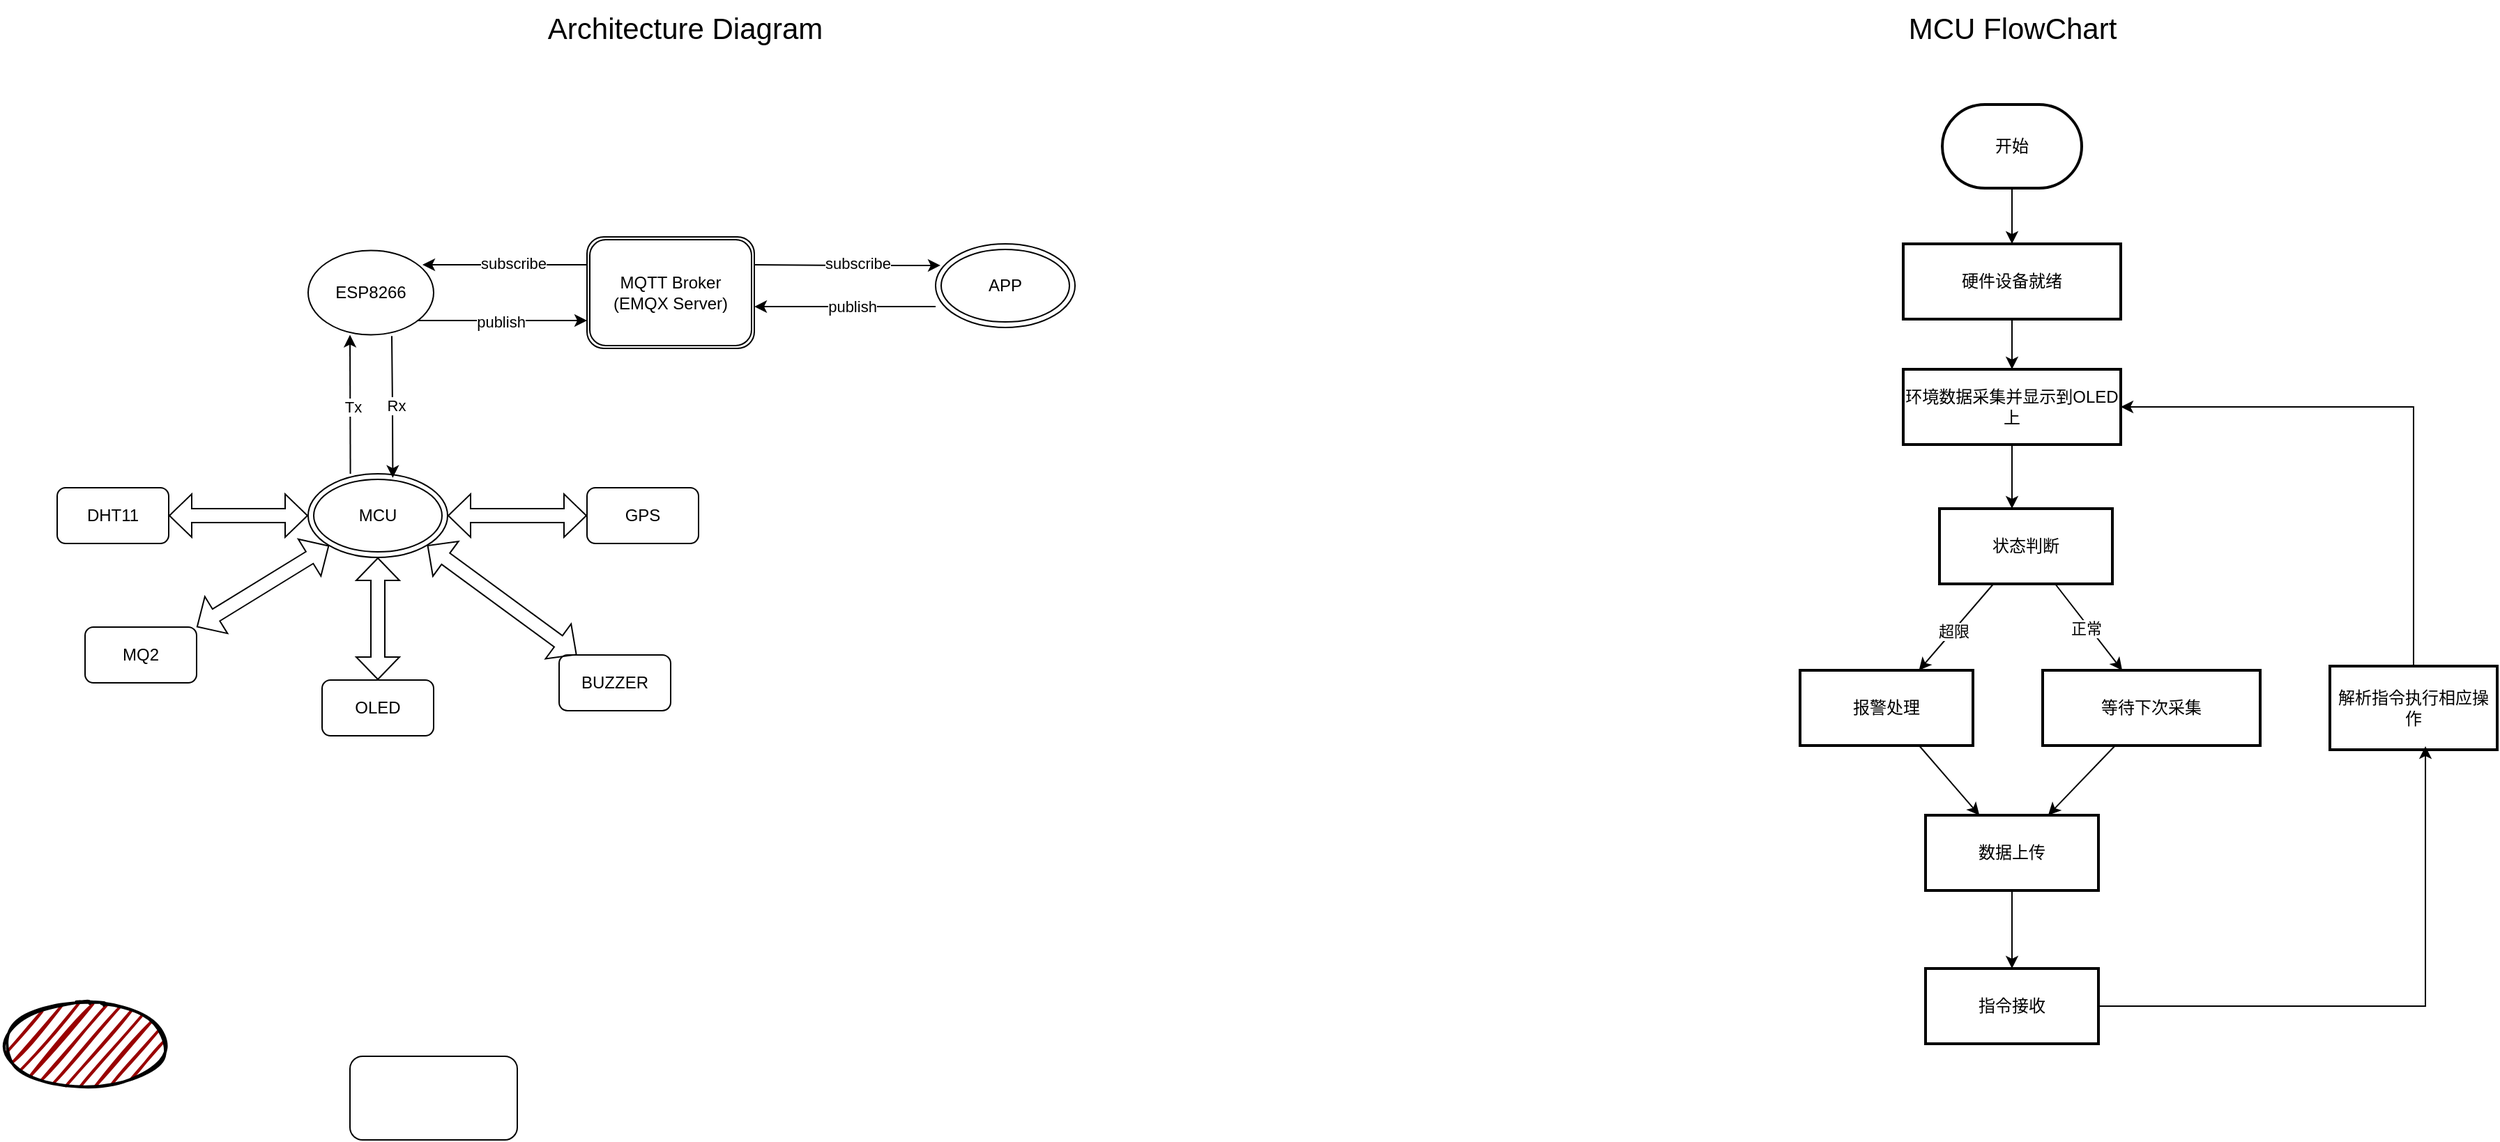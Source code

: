 <mxfile version="26.1.1">
  <diagram name="第 1 页" id="XSm_oSP1CjQKR2EKUibn">
    <mxGraphModel dx="1208" dy="810" grid="0" gridSize="10" guides="1" tooltips="1" connect="1" arrows="1" fold="1" page="1" pageScale="1" pageWidth="3300" pageHeight="4681" math="0" shadow="0">
      <root>
        <mxCell id="0" />
        <mxCell id="1" parent="0" />
        <mxCell id="Tru2G3mQ1BGQL0BF6qfR-82" style="edgeStyle=orthogonalEdgeStyle;rounded=0;orthogonalLoop=1;jettySize=auto;html=1;" parent="1" source="Tru2G3mQ1BGQL0BF6qfR-46" target="Tru2G3mQ1BGQL0BF6qfR-49" edge="1">
          <mxGeometry relative="1" as="geometry" />
        </mxCell>
        <mxCell id="Tru2G3mQ1BGQL0BF6qfR-46" value="硬件设备就绪" style="whiteSpace=wrap;strokeWidth=2;" parent="1" vertex="1">
          <mxGeometry x="1494" y="265" width="156" height="54" as="geometry" />
        </mxCell>
        <mxCell id="Tru2G3mQ1BGQL0BF6qfR-85" value="" style="edgeStyle=orthogonalEdgeStyle;rounded=0;orthogonalLoop=1;jettySize=auto;html=1;" parent="1" source="Tru2G3mQ1BGQL0BF6qfR-49" target="Tru2G3mQ1BGQL0BF6qfR-51" edge="1">
          <mxGeometry relative="1" as="geometry">
            <Array as="points">
              <mxPoint x="1572" y="445" />
              <mxPoint x="1572" y="445" />
            </Array>
          </mxGeometry>
        </mxCell>
        <mxCell id="Tru2G3mQ1BGQL0BF6qfR-49" value="环境数据采集并显示到OLED上" style="whiteSpace=wrap;strokeWidth=2;" parent="1" vertex="1">
          <mxGeometry x="1494" y="355" width="156" height="54" as="geometry" />
        </mxCell>
        <mxCell id="Tru2G3mQ1BGQL0BF6qfR-51" value="状态判断" style="whiteSpace=wrap;strokeWidth=2;" parent="1" vertex="1">
          <mxGeometry x="1520" y="455" width="124" height="54" as="geometry" />
        </mxCell>
        <mxCell id="Tru2G3mQ1BGQL0BF6qfR-52" value="报警处理" style="whiteSpace=wrap;strokeWidth=2;" parent="1" vertex="1">
          <mxGeometry x="1420" y="571" width="124" height="54" as="geometry" />
        </mxCell>
        <mxCell id="Tru2G3mQ1BGQL0BF6qfR-53" value="等待下次采集" style="whiteSpace=wrap;strokeWidth=2;" parent="1" vertex="1">
          <mxGeometry x="1594" y="571" width="156" height="54" as="geometry" />
        </mxCell>
        <mxCell id="Tru2G3mQ1BGQL0BF6qfR-54" value="数据上传" style="whiteSpace=wrap;strokeWidth=2;" parent="1" vertex="1">
          <mxGeometry x="1510" y="675" width="124" height="54" as="geometry" />
        </mxCell>
        <mxCell id="Tru2G3mQ1BGQL0BF6qfR-55" value="指令接收" style="whiteSpace=wrap;strokeWidth=2;" parent="1" vertex="1">
          <mxGeometry x="1510" y="785" width="124" height="54" as="geometry" />
        </mxCell>
        <mxCell id="Tru2G3mQ1BGQL0BF6qfR-68" value="" style="endArrow=classic;html=1;rounded=0;" parent="1" source="Tru2G3mQ1BGQL0BF6qfR-54" target="Tru2G3mQ1BGQL0BF6qfR-55" edge="1">
          <mxGeometry width="50" height="50" relative="1" as="geometry">
            <mxPoint x="1662" y="745" as="sourcePoint" />
            <mxPoint x="1712" y="695" as="targetPoint" />
          </mxGeometry>
        </mxCell>
        <mxCell id="Tru2G3mQ1BGQL0BF6qfR-69" value="" style="endArrow=classic;html=1;rounded=0;" parent="1" source="Tru2G3mQ1BGQL0BF6qfR-53" target="Tru2G3mQ1BGQL0BF6qfR-54" edge="1">
          <mxGeometry width="50" height="50" relative="1" as="geometry">
            <mxPoint x="1670" y="685" as="sourcePoint" />
            <mxPoint x="1720" y="635" as="targetPoint" />
          </mxGeometry>
        </mxCell>
        <mxCell id="Tru2G3mQ1BGQL0BF6qfR-70" value="" style="endArrow=classic;html=1;rounded=0;" parent="1" source="Tru2G3mQ1BGQL0BF6qfR-52" target="Tru2G3mQ1BGQL0BF6qfR-54" edge="1">
          <mxGeometry width="50" height="50" relative="1" as="geometry">
            <mxPoint x="1670" y="685" as="sourcePoint" />
            <mxPoint x="1720" y="635" as="targetPoint" />
          </mxGeometry>
        </mxCell>
        <mxCell id="Tru2G3mQ1BGQL0BF6qfR-71" value="" style="endArrow=classic;html=1;rounded=0;" parent="1" source="Tru2G3mQ1BGQL0BF6qfR-51" target="Tru2G3mQ1BGQL0BF6qfR-52" edge="1">
          <mxGeometry width="50" height="50" relative="1" as="geometry">
            <mxPoint x="1550" y="555" as="sourcePoint" />
            <mxPoint x="1510" y="565" as="targetPoint" />
          </mxGeometry>
        </mxCell>
        <mxCell id="Tru2G3mQ1BGQL0BF6qfR-72" value="超限" style="edgeLabel;html=1;align=center;verticalAlign=middle;resizable=0;points=[];" parent="Tru2G3mQ1BGQL0BF6qfR-71" vertex="1" connectable="0">
          <mxGeometry x="0.078" relative="1" as="geometry">
            <mxPoint as="offset" />
          </mxGeometry>
        </mxCell>
        <mxCell id="Tru2G3mQ1BGQL0BF6qfR-73" value="" style="endArrow=classic;html=1;rounded=0;" parent="1" source="Tru2G3mQ1BGQL0BF6qfR-51" target="Tru2G3mQ1BGQL0BF6qfR-53" edge="1">
          <mxGeometry width="50" height="50" relative="1" as="geometry">
            <mxPoint x="1550" y="555" as="sourcePoint" />
            <mxPoint x="1600" y="505" as="targetPoint" />
          </mxGeometry>
        </mxCell>
        <mxCell id="Tru2G3mQ1BGQL0BF6qfR-74" value="正常" style="edgeLabel;html=1;align=center;verticalAlign=middle;resizable=0;points=[];" parent="Tru2G3mQ1BGQL0BF6qfR-73" vertex="1" connectable="0">
          <mxGeometry x="-0.086" relative="1" as="geometry">
            <mxPoint y="3" as="offset" />
          </mxGeometry>
        </mxCell>
        <mxCell id="Tru2G3mQ1BGQL0BF6qfR-78" style="edgeStyle=orthogonalEdgeStyle;rounded=0;orthogonalLoop=1;jettySize=auto;html=1;exitX=0.5;exitY=1;exitDx=0;exitDy=0;exitPerimeter=0;" parent="1" source="Tru2G3mQ1BGQL0BF6qfR-77" target="Tru2G3mQ1BGQL0BF6qfR-46" edge="1">
          <mxGeometry relative="1" as="geometry" />
        </mxCell>
        <mxCell id="Tru2G3mQ1BGQL0BF6qfR-77" value="开始" style="strokeWidth=2;html=1;shape=mxgraph.flowchart.terminator;whiteSpace=wrap;" parent="1" vertex="1">
          <mxGeometry x="1522" y="165" width="100" height="60" as="geometry" />
        </mxCell>
        <mxCell id="Tru2G3mQ1BGQL0BF6qfR-83" style="edgeStyle=orthogonalEdgeStyle;rounded=0;orthogonalLoop=1;jettySize=auto;html=1;exitX=0.5;exitY=0;exitDx=0;exitDy=0;entryX=1;entryY=0.5;entryDx=0;entryDy=0;" parent="1" source="Tru2G3mQ1BGQL0BF6qfR-80" target="Tru2G3mQ1BGQL0BF6qfR-49" edge="1">
          <mxGeometry relative="1" as="geometry" />
        </mxCell>
        <mxCell id="Tru2G3mQ1BGQL0BF6qfR-80" value="解析指令执行相应操作" style="rounded=0;whiteSpace=wrap;html=1;strokeWidth=2;" parent="1" vertex="1">
          <mxGeometry x="1800" y="568" width="120" height="60" as="geometry" />
        </mxCell>
        <mxCell id="Tru2G3mQ1BGQL0BF6qfR-84" style="edgeStyle=orthogonalEdgeStyle;rounded=0;orthogonalLoop=1;jettySize=auto;html=1;exitX=1;exitY=0.5;exitDx=0;exitDy=0;entryX=0.571;entryY=0.959;entryDx=0;entryDy=0;entryPerimeter=0;" parent="1" source="Tru2G3mQ1BGQL0BF6qfR-55" target="Tru2G3mQ1BGQL0BF6qfR-80" edge="1">
          <mxGeometry relative="1" as="geometry" />
        </mxCell>
        <mxCell id="Tru2G3mQ1BGQL0BF6qfR-86" value="&lt;font style=&quot;font-size: 21px;&quot;&gt;MCU FlowChart&lt;/font&gt;" style="text;html=1;align=center;verticalAlign=middle;resizable=0;points=[];autosize=1;strokeColor=none;fillColor=none;strokeWidth=5;" parent="1" vertex="1">
          <mxGeometry x="1487" y="90" width="170" height="40" as="geometry" />
        </mxCell>
        <mxCell id="kN1zlFRy2AFNIoLn2qj6-1" value="&lt;font style=&quot;font-size: 21px;&quot;&gt;Architecture Diagram&lt;/font&gt;" style="text;html=1;align=center;verticalAlign=middle;resizable=0;points=[];autosize=1;strokeColor=none;fillColor=none;strokeWidth=5;" parent="1" vertex="1">
          <mxGeometry x="510" y="90" width="220" height="40" as="geometry" />
        </mxCell>
        <mxCell id="kN1zlFRy2AFNIoLn2qj6-3" value="" style="rounded=1;whiteSpace=wrap;html=1;" parent="1" vertex="1">
          <mxGeometry x="380" y="848" width="120" height="60" as="geometry" />
        </mxCell>
        <mxCell id="kN1zlFRy2AFNIoLn2qj6-15" style="edgeStyle=orthogonalEdgeStyle;rounded=0;orthogonalLoop=1;jettySize=auto;html=1;" parent="1" edge="1">
          <mxGeometry relative="1" as="geometry">
            <mxPoint x="552" y="280.004" as="sourcePoint" />
            <mxPoint x="432" y="280" as="targetPoint" />
            <Array as="points">
              <mxPoint x="522" y="280" />
              <mxPoint x="522" y="280" />
            </Array>
          </mxGeometry>
        </mxCell>
        <mxCell id="kN1zlFRy2AFNIoLn2qj6-21" value="&lt;h2 style=&quot;border: 0px; border-collapse: collapse; border-spacing: 0px; list-style: none; margin: 0px; padding: 0px; font-variant-numeric: normal; font-variant-east-asian: normal; font-variant-alternates: normal; font-size-adjust: none; font-kerning: auto; font-optical-sizing: auto; font-feature-settings: normal; font-variation-settings: normal; font-variant-position: normal; font-variant-emoji: normal; font-weight: 400; font-stretch: normal; line-height: 48px; font-family: Arial, Helvetica, sans-serif; overflow-wrap: break-word; color: rgb(17, 17, 17); text-align: left; text-wrap-mode: wrap;&quot; class=&quot;b_focusTextMedium&quot;&gt;&lt;br&gt;&lt;/h2&gt;" style="edgeLabel;html=1;align=center;verticalAlign=middle;resizable=0;points=[];" parent="kN1zlFRy2AFNIoLn2qj6-15" vertex="1" connectable="0">
          <mxGeometry x="-0.027" y="-3" relative="1" as="geometry">
            <mxPoint as="offset" />
          </mxGeometry>
        </mxCell>
        <mxCell id="kN1zlFRy2AFNIoLn2qj6-22" value="subscribe" style="edgeLabel;html=1;align=center;verticalAlign=middle;resizable=0;points=[];" parent="kN1zlFRy2AFNIoLn2qj6-15" vertex="1" connectable="0">
          <mxGeometry x="-0.08" y="-1" relative="1" as="geometry">
            <mxPoint as="offset" />
          </mxGeometry>
        </mxCell>
        <mxCell id="kN1zlFRy2AFNIoLn2qj6-6" value="MQTT Broker&lt;div&gt;&amp;nbsp;(EMQX Server)&amp;nbsp;&lt;/div&gt;" style="shape=ext;double=1;rounded=1;whiteSpace=wrap;html=1;" parent="1" vertex="1">
          <mxGeometry x="550" y="260" width="120" height="80" as="geometry" />
        </mxCell>
        <mxCell id="kN1zlFRy2AFNIoLn2qj6-7" value="MCU" style="ellipse;shape=doubleEllipse;whiteSpace=wrap;html=1;" parent="1" vertex="1">
          <mxGeometry x="350" y="430" width="100" height="60" as="geometry" />
        </mxCell>
        <mxCell id="kN1zlFRy2AFNIoLn2qj6-8" value="" style="ellipse;whiteSpace=wrap;html=1;strokeWidth=2;fillWeight=2;hachureGap=8;fillColor=#990000;fillStyle=dots;sketch=1;" parent="1" vertex="1">
          <mxGeometry x="130" y="810" width="120" height="60" as="geometry" />
        </mxCell>
        <mxCell id="kN1zlFRy2AFNIoLn2qj6-9" value="APP" style="ellipse;shape=doubleEllipse;whiteSpace=wrap;html=1;" parent="1" vertex="1">
          <mxGeometry x="800" y="265" width="100" height="60" as="geometry" />
        </mxCell>
        <mxCell id="kN1zlFRy2AFNIoLn2qj6-13" style="edgeStyle=orthogonalEdgeStyle;rounded=0;orthogonalLoop=1;jettySize=auto;html=1;" parent="1" source="kN1zlFRy2AFNIoLn2qj6-10" target="kN1zlFRy2AFNIoLn2qj6-6" edge="1">
          <mxGeometry relative="1" as="geometry">
            <Array as="points">
              <mxPoint x="490" y="320" />
              <mxPoint x="490" y="320" />
            </Array>
          </mxGeometry>
        </mxCell>
        <mxCell id="kN1zlFRy2AFNIoLn2qj6-23" value="publish" style="edgeLabel;html=1;align=center;verticalAlign=middle;resizable=0;points=[];" parent="kN1zlFRy2AFNIoLn2qj6-13" vertex="1" connectable="0">
          <mxGeometry x="-0.025" y="-1" relative="1" as="geometry">
            <mxPoint as="offset" />
          </mxGeometry>
        </mxCell>
        <mxCell id="kN1zlFRy2AFNIoLn2qj6-10" value="ESP8266" style="ellipse;whiteSpace=wrap;html=1;" parent="1" vertex="1">
          <mxGeometry x="350" y="269.75" width="90" height="60.5" as="geometry" />
        </mxCell>
        <mxCell id="kN1zlFRy2AFNIoLn2qj6-18" value="" style="endArrow=classic;html=1;rounded=0;exitX=0.4;exitY=0;exitDx=0;exitDy=0;exitPerimeter=0;entryX=0.33;entryY=1.001;entryDx=0;entryDy=0;entryPerimeter=0;" parent="1" edge="1">
          <mxGeometry width="50" height="50" relative="1" as="geometry">
            <mxPoint x="380.3" y="429.94" as="sourcePoint" />
            <mxPoint x="380.0" y="330.251" as="targetPoint" />
          </mxGeometry>
        </mxCell>
        <mxCell id="kN1zlFRy2AFNIoLn2qj6-20" value="Tx" style="edgeLabel;html=1;align=center;verticalAlign=middle;resizable=0;points=[];" parent="kN1zlFRy2AFNIoLn2qj6-18" vertex="1" connectable="0">
          <mxGeometry x="-0.029" y="-2" relative="1" as="geometry">
            <mxPoint as="offset" />
          </mxGeometry>
        </mxCell>
        <mxCell id="kN1zlFRy2AFNIoLn2qj6-28" style="edgeStyle=orthogonalEdgeStyle;rounded=0;orthogonalLoop=1;jettySize=auto;html=1;entryX=0.035;entryY=0.592;entryDx=0;entryDy=0;entryPerimeter=0;" parent="1" edge="1">
          <mxGeometry relative="1" as="geometry">
            <mxPoint x="670" y="279.999" as="sourcePoint" />
            <mxPoint x="803.5" y="280.49" as="targetPoint" />
          </mxGeometry>
        </mxCell>
        <mxCell id="kN1zlFRy2AFNIoLn2qj6-29" value="subscribe" style="edgeLabel;html=1;align=center;verticalAlign=middle;resizable=0;points=[];" parent="kN1zlFRy2AFNIoLn2qj6-28" vertex="1" connectable="0">
          <mxGeometry x="0.104" y="2" relative="1" as="geometry">
            <mxPoint as="offset" />
          </mxGeometry>
        </mxCell>
        <mxCell id="kN1zlFRy2AFNIoLn2qj6-30" style="edgeStyle=orthogonalEdgeStyle;rounded=0;orthogonalLoop=1;jettySize=auto;html=1;entryX=1;entryY=0.438;entryDx=0;entryDy=0;entryPerimeter=0;" parent="1" edge="1">
          <mxGeometry relative="1" as="geometry">
            <mxPoint x="800" y="310" as="sourcePoint" />
            <mxPoint x="670" y="310.04" as="targetPoint" />
            <Array as="points">
              <mxPoint x="770" y="310" />
              <mxPoint x="770" y="310" />
            </Array>
          </mxGeometry>
        </mxCell>
        <mxCell id="kN1zlFRy2AFNIoLn2qj6-31" value="publish" style="edgeLabel;html=1;align=center;verticalAlign=middle;resizable=0;points=[];" parent="kN1zlFRy2AFNIoLn2qj6-30" vertex="1" connectable="0">
          <mxGeometry x="-0.218" y="-1" relative="1" as="geometry">
            <mxPoint x="-9" y="1" as="offset" />
          </mxGeometry>
        </mxCell>
        <mxCell id="kN1zlFRy2AFNIoLn2qj6-33" style="edgeStyle=orthogonalEdgeStyle;rounded=0;orthogonalLoop=1;jettySize=auto;html=1;entryX=0.457;entryY=0.034;entryDx=0;entryDy=0;entryPerimeter=0;" parent="1" edge="1">
          <mxGeometry relative="1" as="geometry">
            <mxPoint x="410" y="331.1" as="sourcePoint" />
            <mxPoint x="410.7" y="432.89" as="targetPoint" />
          </mxGeometry>
        </mxCell>
        <mxCell id="kN1zlFRy2AFNIoLn2qj6-34" value="Rx" style="edgeLabel;html=1;align=center;verticalAlign=middle;resizable=0;points=[];" parent="kN1zlFRy2AFNIoLn2qj6-33" vertex="1" connectable="0">
          <mxGeometry x="-0.026" y="2" relative="1" as="geometry">
            <mxPoint as="offset" />
          </mxGeometry>
        </mxCell>
        <mxCell id="kN1zlFRy2AFNIoLn2qj6-43" value="MQ2" style="rounded=1;whiteSpace=wrap;html=1;" parent="1" vertex="1">
          <mxGeometry x="190" y="540" width="80" height="40" as="geometry" />
        </mxCell>
        <mxCell id="kN1zlFRy2AFNIoLn2qj6-44" value="DHT11" style="rounded=1;whiteSpace=wrap;html=1;" parent="1" vertex="1">
          <mxGeometry x="170" y="440" width="80" height="40" as="geometry" />
        </mxCell>
        <mxCell id="kN1zlFRy2AFNIoLn2qj6-45" value="GPS" style="rounded=1;whiteSpace=wrap;html=1;" parent="1" vertex="1">
          <mxGeometry x="550" y="440" width="80" height="40" as="geometry" />
        </mxCell>
        <mxCell id="kN1zlFRy2AFNIoLn2qj6-46" value="BUZZER" style="rounded=1;whiteSpace=wrap;html=1;" parent="1" vertex="1">
          <mxGeometry x="530" y="560" width="80" height="40" as="geometry" />
        </mxCell>
        <mxCell id="kN1zlFRy2AFNIoLn2qj6-47" value="OLED" style="rounded=1;whiteSpace=wrap;html=1;" parent="1" vertex="1">
          <mxGeometry x="360" y="578" width="80" height="40" as="geometry" />
        </mxCell>
        <mxCell id="kN1zlFRy2AFNIoLn2qj6-58" value="" style="shape=flexArrow;endArrow=classic;startArrow=classic;html=1;rounded=0;endSize=5;startSize=5;" parent="1" source="kN1zlFRy2AFNIoLn2qj6-44" target="kN1zlFRy2AFNIoLn2qj6-7" edge="1">
          <mxGeometry width="100" height="100" relative="1" as="geometry">
            <mxPoint x="520" y="570" as="sourcePoint" />
            <mxPoint x="620" y="470" as="targetPoint" />
          </mxGeometry>
        </mxCell>
        <mxCell id="kN1zlFRy2AFNIoLn2qj6-60" value="" style="shape=flexArrow;endArrow=classic;startArrow=classic;html=1;rounded=0;exitX=1;exitY=0;exitDx=0;exitDy=0;startSize=5;endSize=5;" parent="1" source="kN1zlFRy2AFNIoLn2qj6-43" target="kN1zlFRy2AFNIoLn2qj6-7" edge="1">
          <mxGeometry width="100" height="100" relative="1" as="geometry">
            <mxPoint x="420" y="520" as="sourcePoint" />
            <mxPoint x="520" y="420" as="targetPoint" />
          </mxGeometry>
        </mxCell>
        <mxCell id="kN1zlFRy2AFNIoLn2qj6-61" value="" style="shape=flexArrow;endArrow=classic;startArrow=classic;html=1;rounded=0;startSize=5;endSize=5;" parent="1" source="kN1zlFRy2AFNIoLn2qj6-47" target="kN1zlFRy2AFNIoLn2qj6-7" edge="1">
          <mxGeometry width="100" height="100" relative="1" as="geometry">
            <mxPoint x="362.5" y="686" as="sourcePoint" />
            <mxPoint x="457.5" y="628" as="targetPoint" />
          </mxGeometry>
        </mxCell>
        <mxCell id="kN1zlFRy2AFNIoLn2qj6-63" value="" style="shape=flexArrow;endArrow=classic;startArrow=classic;html=1;rounded=0;startSize=5;endSize=5;entryX=1;entryY=1;entryDx=0;entryDy=0;" parent="1" source="kN1zlFRy2AFNIoLn2qj6-46" target="kN1zlFRy2AFNIoLn2qj6-7" edge="1">
          <mxGeometry width="100" height="100" relative="1" as="geometry">
            <mxPoint x="410" y="588" as="sourcePoint" />
            <mxPoint x="430" y="480" as="targetPoint" />
            <Array as="points" />
          </mxGeometry>
        </mxCell>
        <mxCell id="kN1zlFRy2AFNIoLn2qj6-64" value="" style="shape=flexArrow;endArrow=classic;startArrow=classic;html=1;rounded=0;startSize=5;endSize=5;" parent="1" source="kN1zlFRy2AFNIoLn2qj6-45" target="kN1zlFRy2AFNIoLn2qj6-7" edge="1">
          <mxGeometry width="100" height="100" relative="1" as="geometry">
            <mxPoint x="542" y="560" as="sourcePoint" />
            <mxPoint x="445" y="491" as="targetPoint" />
            <Array as="points" />
          </mxGeometry>
        </mxCell>
      </root>
    </mxGraphModel>
  </diagram>
</mxfile>
